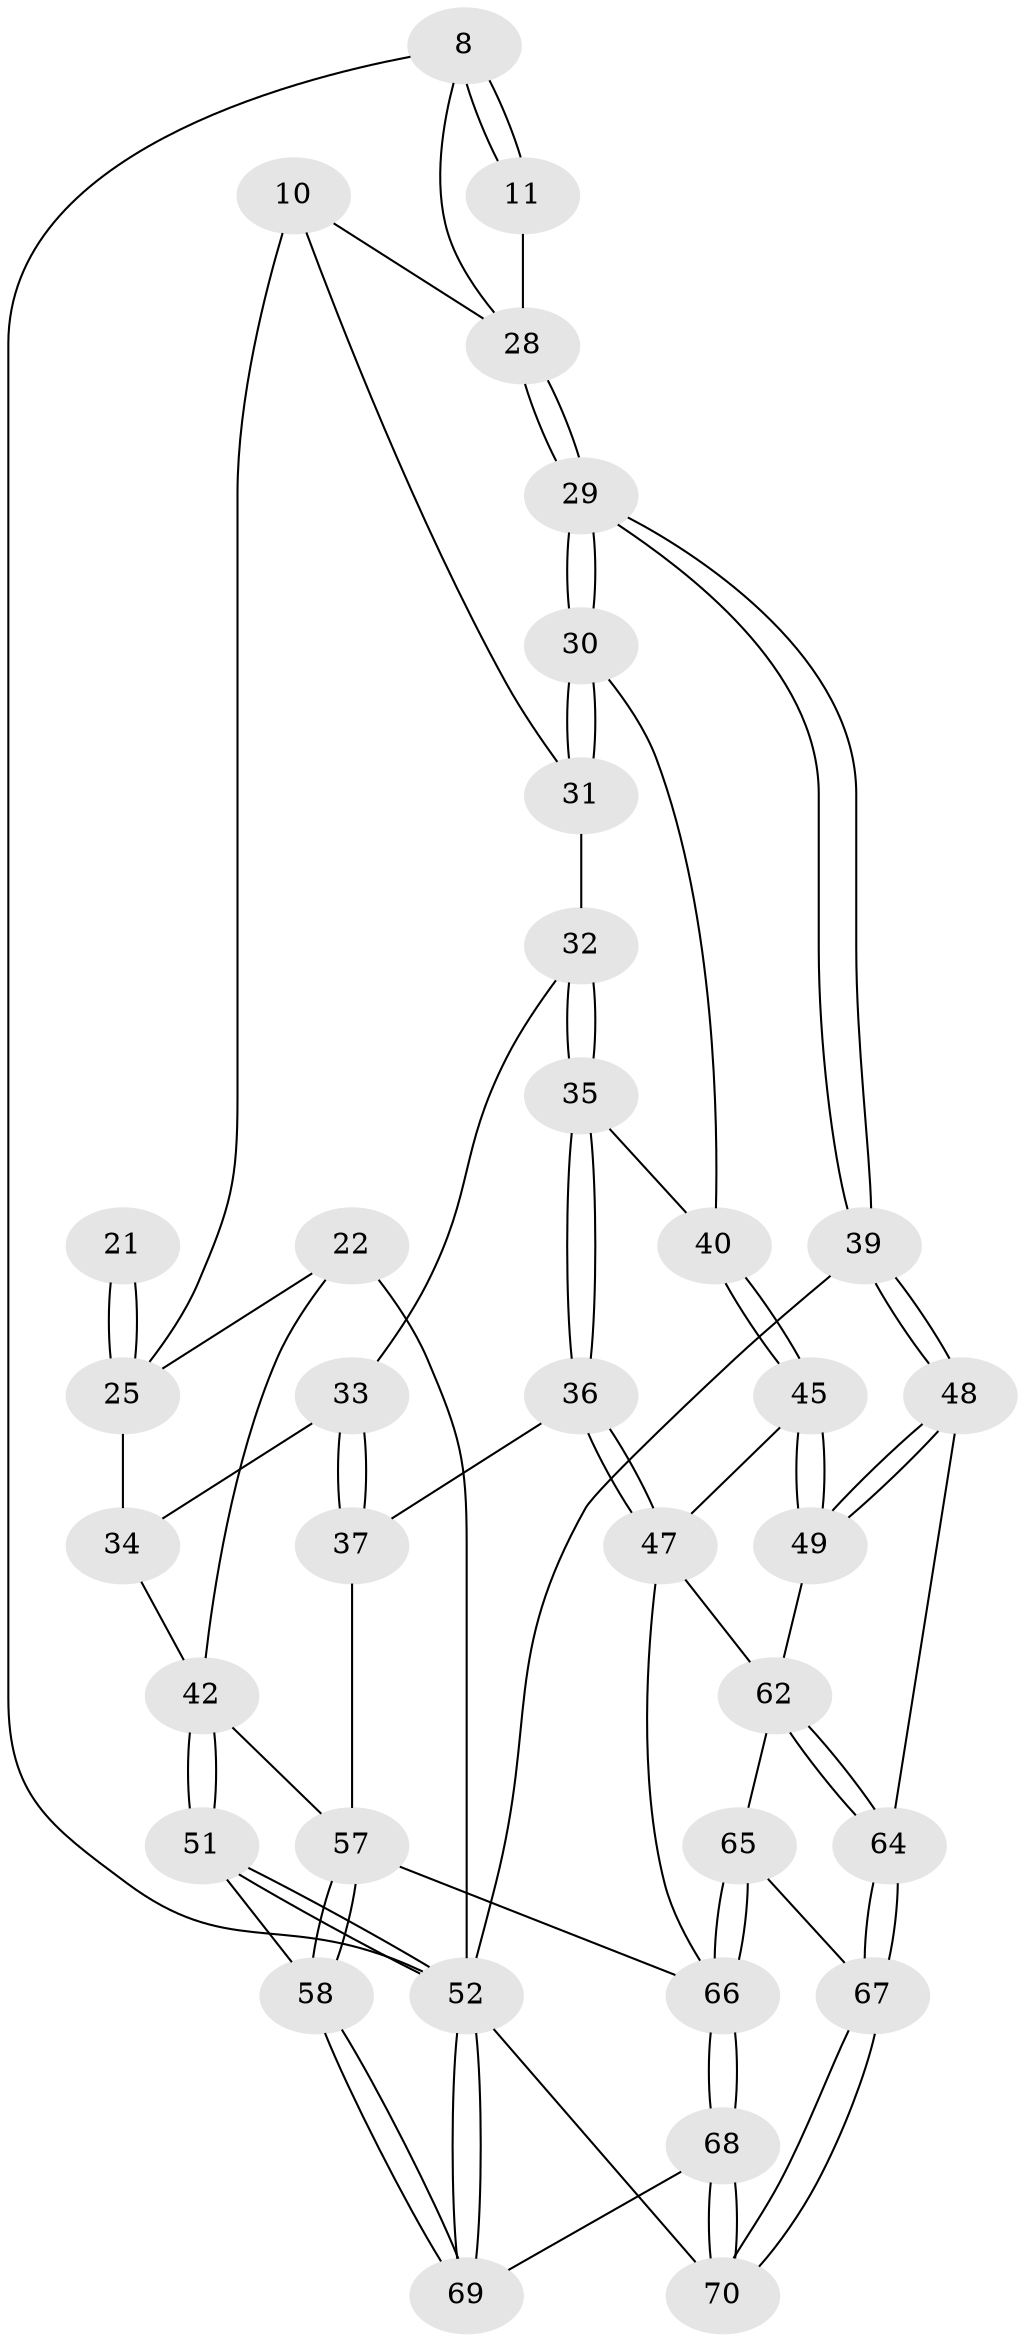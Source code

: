 // original degree distribution, {3: 0.02857142857142857, 6: 0.2, 4: 0.22857142857142856, 5: 0.5428571428571428}
// Generated by graph-tools (version 1.1) at 2025/01/03/09/25 05:01:51]
// undirected, 35 vertices, 81 edges
graph export_dot {
graph [start="1"]
  node [color=gray90,style=filled];
  8 [pos="+0.9178551323523757+0.07475723325972487",super="+1+2"];
  10 [pos="+0.770650034730444+0.2280565135166787"];
  11 [pos="+1+0.04648907077066492"];
  21 [pos="+0.5255649873978646+0.24996927175041736"];
  22 [pos="+0+0.10585474341847527",super="+20+19"];
  25 [pos="+0.2743791293866394+0.29280726925914524",super="+18+17+16"];
  28 [pos="+1+0.27534771475425923",super="+9"];
  29 [pos="+1+0.39601095902392985"];
  30 [pos="+1+0.4077230068416026"];
  31 [pos="+0.9811525554521044+0.36259222651869116",super="+12"];
  32 [pos="+0.7092193711195952+0.3935124208680148",super="+13"];
  33 [pos="+0.4758324834804712+0.5558208911676268",super="+14"];
  34 [pos="+0.28482782056534717+0.5091088698197778",super="+27+15"];
  35 [pos="+0.7148503347801644+0.40448109107297736"];
  36 [pos="+0.6323925649124492+0.6083600114678592"];
  37 [pos="+0.4929393670355893+0.6182950099881481"];
  39 [pos="+1+0.7735490445518062"];
  40 [pos="+0.8289308499317372+0.5029136768222784"];
  42 [pos="+0+0.7538758401773804",super="+41+24+23"];
  45 [pos="+0.8484589050504605+0.575752316064225"];
  47 [pos="+0.6400507190918524+0.6741690228173148",super="+46"];
  48 [pos="+1+0.7669286148672787"];
  49 [pos="+1+0.7370212799618516"];
  51 [pos="+0+0.8341891241526106"];
  52 [pos="+0+1",super="+3+38"];
  57 [pos="+0.3401077288535497+0.7931814515001238",super="+44+43"];
  58 [pos="+0.2651146535561939+0.8674695635457801"];
  62 [pos="+0.7903019199472574+0.8261450229550755",super="+54"];
  64 [pos="+0.9080537391175325+0.9144593717543343"];
  65 [pos="+0.7550019201808608+0.9283725017781739",super="+63+60"];
  66 [pos="+0.5259452666466787+1",super="+61+59+56"];
  67 [pos="+0.8657717801573989+1"];
  68 [pos="+0.5145887383443724+1"];
  69 [pos="+0.30011087877391035+1"];
  70 [pos="+0.8890430540621744+1"];
  8 -- 11 [weight=2];
  8 -- 11;
  8 -- 52 [weight=2];
  8 -- 28;
  10 -- 31;
  10 -- 28;
  10 -- 25;
  11 -- 28;
  21 -- 25 [weight=3];
  21 -- 25;
  22 -- 52 [weight=2];
  22 -- 42 [weight=2];
  22 -- 25 [weight=2];
  25 -- 34 [weight=2];
  28 -- 29;
  28 -- 29;
  29 -- 30;
  29 -- 30;
  29 -- 39;
  29 -- 39;
  30 -- 31;
  30 -- 31;
  30 -- 40;
  31 -- 32 [weight=2];
  32 -- 35;
  32 -- 35;
  32 -- 33;
  33 -- 34 [weight=2];
  33 -- 37;
  33 -- 37;
  34 -- 42 [weight=2];
  35 -- 36;
  35 -- 36;
  35 -- 40;
  36 -- 37;
  36 -- 47;
  36 -- 47;
  37 -- 57;
  39 -- 48;
  39 -- 48;
  39 -- 52;
  40 -- 45;
  40 -- 45;
  42 -- 51;
  42 -- 51;
  42 -- 57;
  45 -- 49;
  45 -- 49;
  45 -- 47;
  47 -- 66;
  47 -- 62;
  48 -- 49;
  48 -- 49;
  48 -- 64;
  49 -- 62;
  51 -- 52;
  51 -- 52;
  51 -- 58;
  52 -- 69;
  52 -- 69;
  52 -- 70;
  57 -- 58;
  57 -- 58;
  57 -- 66 [weight=2];
  58 -- 69;
  58 -- 69;
  62 -- 64;
  62 -- 64;
  62 -- 65 [weight=2];
  64 -- 67;
  64 -- 67;
  65 -- 66 [weight=3];
  65 -- 66;
  65 -- 67;
  66 -- 68;
  66 -- 68;
  67 -- 70;
  67 -- 70;
  68 -- 69;
  68 -- 70;
  68 -- 70;
}
